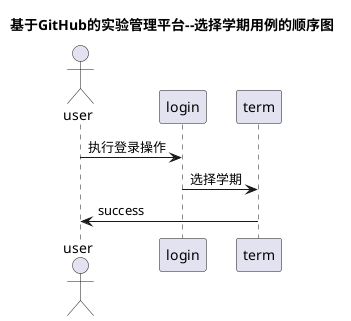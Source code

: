 @startuml
title 基于GitHub的实验管理平台--选择学期用例的顺序图
actor user
user -> login : 执行登录操作
login -> term : 选择学期
term -> user :success

@enduml